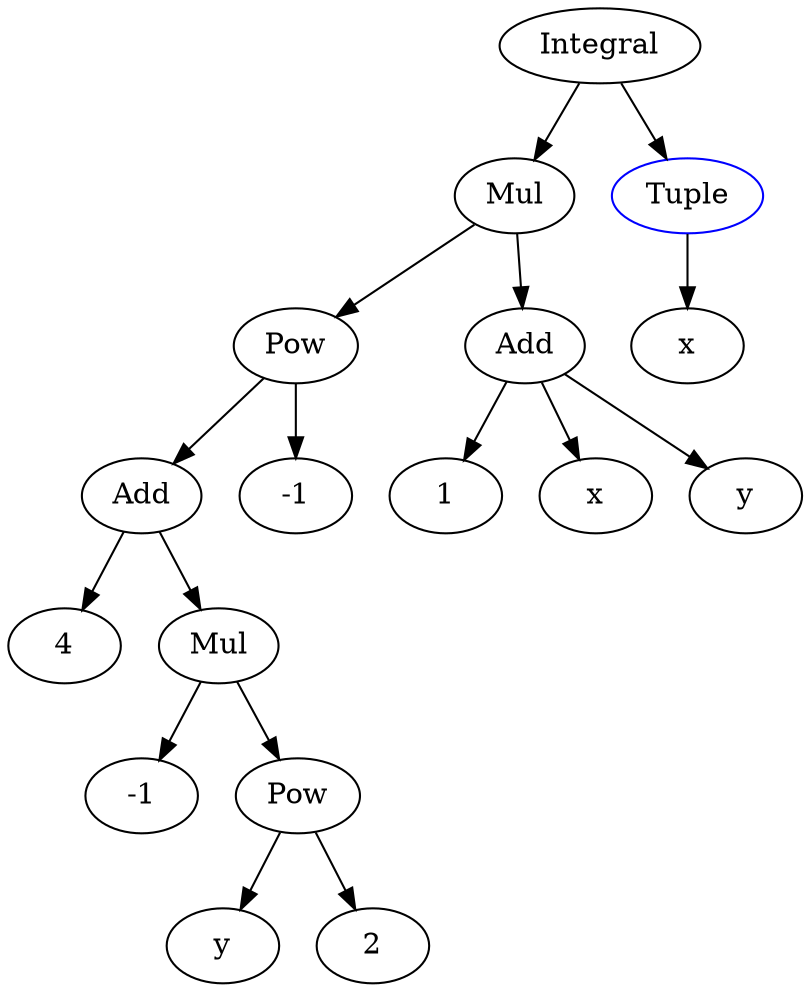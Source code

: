 digraph{

# Graph style
"ordering"="out"
"rankdir"="TD"

#########
# Nodes #
#########

"Integral(Mul(Pow(Add(Integer(4), Mul(NegativeOne(), Pow(Symbol(y), Integer(2)))), NegativeOne()), Add(One(), Symbol(x), Symbol(y))), Tuple(Symbol(x)))_()" ["color"="black", "label"="Integral", "shape"="ellipse"];
"Mul(Pow(Add(Integer(4), Mul(NegativeOne(), Pow(Symbol(y), Integer(2)))), NegativeOne()), Add(One(), Symbol(x), Symbol(y)))_(0,)" ["color"="black", "label"="Mul", "shape"="ellipse"];
"Pow(Add(Integer(4), Mul(NegativeOne(), Pow(Symbol(y), Integer(2)))), NegativeOne())_(0, 0)" ["color"="black", "label"="Pow", "shape"="ellipse"];
"Add(Integer(4), Mul(NegativeOne(), Pow(Symbol(y), Integer(2))))_(0, 0, 0)" ["color"="black", "label"="Add", "shape"="ellipse"];
"Integer(4)_(0, 0, 0, 0)" ["color"="black", "label"="4", "shape"="ellipse"];
"Mul(NegativeOne(), Pow(Symbol(y), Integer(2)))_(0, 0, 0, 1)" ["color"="black", "label"="Mul", "shape"="ellipse"];
"NegativeOne()_(0, 0, 0, 1, 0)" ["color"="black", "label"="-1", "shape"="ellipse"];
"Pow(Symbol(y), Integer(2))_(0, 0, 0, 1, 1)" ["color"="black", "label"="Pow", "shape"="ellipse"];
"Symbol(y)_(0, 0, 0, 1, 1, 0)" ["color"="black", "label"="y", "shape"="ellipse"];
"Integer(2)_(0, 0, 0, 1, 1, 1)" ["color"="black", "label"="2", "shape"="ellipse"];
"NegativeOne()_(0, 0, 1)" ["color"="black", "label"="-1", "shape"="ellipse"];
"Add(One(), Symbol(x), Symbol(y))_(0, 1)" ["color"="black", "label"="Add", "shape"="ellipse"];
"One()_(0, 1, 0)" ["color"="black", "label"="1", "shape"="ellipse"];
"Symbol(x)_(0, 1, 1)" ["color"="black", "label"="x", "shape"="ellipse"];
"Symbol(y)_(0, 1, 2)" ["color"="black", "label"="y", "shape"="ellipse"];
"Tuple(Symbol(x))_(1,)" ["color"="blue", "label"="Tuple", "shape"="ellipse"];
"Symbol(x)_(1, 0)" ["color"="black", "label"="x", "shape"="ellipse"];

#########
# Edges #
#########

"Integral(Mul(Pow(Add(Integer(4), Mul(NegativeOne(), Pow(Symbol(y), Integer(2)))), NegativeOne()), Add(One(), Symbol(x), Symbol(y))), Tuple(Symbol(x)))_()" -> "Mul(Pow(Add(Integer(4), Mul(NegativeOne(), Pow(Symbol(y), Integer(2)))), NegativeOne()), Add(One(), Symbol(x), Symbol(y)))_(0,)";
"Integral(Mul(Pow(Add(Integer(4), Mul(NegativeOne(), Pow(Symbol(y), Integer(2)))), NegativeOne()), Add(One(), Symbol(x), Symbol(y))), Tuple(Symbol(x)))_()" -> "Tuple(Symbol(x))_(1,)";
"Mul(Pow(Add(Integer(4), Mul(NegativeOne(), Pow(Symbol(y), Integer(2)))), NegativeOne()), Add(One(), Symbol(x), Symbol(y)))_(0,)" -> "Pow(Add(Integer(4), Mul(NegativeOne(), Pow(Symbol(y), Integer(2)))), NegativeOne())_(0, 0)";
"Mul(Pow(Add(Integer(4), Mul(NegativeOne(), Pow(Symbol(y), Integer(2)))), NegativeOne()), Add(One(), Symbol(x), Symbol(y)))_(0,)" -> "Add(One(), Symbol(x), Symbol(y))_(0, 1)";
"Pow(Add(Integer(4), Mul(NegativeOne(), Pow(Symbol(y), Integer(2)))), NegativeOne())_(0, 0)" -> "Add(Integer(4), Mul(NegativeOne(), Pow(Symbol(y), Integer(2))))_(0, 0, 0)";
"Pow(Add(Integer(4), Mul(NegativeOne(), Pow(Symbol(y), Integer(2)))), NegativeOne())_(0, 0)" -> "NegativeOne()_(0, 0, 1)";
"Add(Integer(4), Mul(NegativeOne(), Pow(Symbol(y), Integer(2))))_(0, 0, 0)" -> "Integer(4)_(0, 0, 0, 0)";
"Add(Integer(4), Mul(NegativeOne(), Pow(Symbol(y), Integer(2))))_(0, 0, 0)" -> "Mul(NegativeOne(), Pow(Symbol(y), Integer(2)))_(0, 0, 0, 1)";
"Mul(NegativeOne(), Pow(Symbol(y), Integer(2)))_(0, 0, 0, 1)" -> "NegativeOne()_(0, 0, 0, 1, 0)";
"Mul(NegativeOne(), Pow(Symbol(y), Integer(2)))_(0, 0, 0, 1)" -> "Pow(Symbol(y), Integer(2))_(0, 0, 0, 1, 1)";
"Pow(Symbol(y), Integer(2))_(0, 0, 0, 1, 1)" -> "Symbol(y)_(0, 0, 0, 1, 1, 0)";
"Pow(Symbol(y), Integer(2))_(0, 0, 0, 1, 1)" -> "Integer(2)_(0, 0, 0, 1, 1, 1)";
"Add(One(), Symbol(x), Symbol(y))_(0, 1)" -> "One()_(0, 1, 0)";
"Add(One(), Symbol(x), Symbol(y))_(0, 1)" -> "Symbol(x)_(0, 1, 1)";
"Add(One(), Symbol(x), Symbol(y))_(0, 1)" -> "Symbol(y)_(0, 1, 2)";
"Tuple(Symbol(x))_(1,)" -> "Symbol(x)_(1, 0)";
}